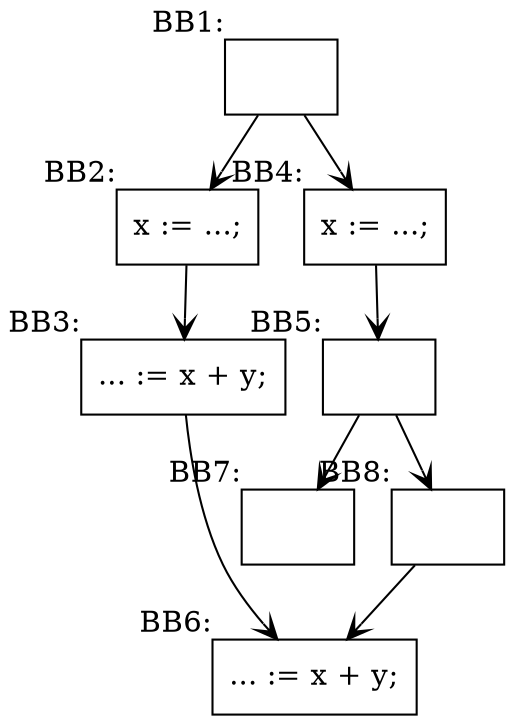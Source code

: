 digraph G {
	node[shape=box;];
	edge[arrowhead=open;];

	BB1 [label=""; xlabel="BB1:";];
	BB2 [label="x := ...;\n"; xlabel="BB2:";];
	BB3 [label="... := x + y;\n"; xlabel="BB3:";];
	BB4 [label="x := ...;\n"; xlabel="BB4:";];
	BB5 [label=""; xlabel="BB5:";];
	BB6 [label="... := x + y;\n"; xlabel="BB6:";];
	BB7 [label=""; xlabel="BB7:";];
	BB8 [label=""; xlabel="BB8:";];

	BB1->BB2;
	BB1->BB4;
	BB2->BB3;
	BB3->BB6;
	BB4->BB5;
	BB5->BB7;
	BB5->BB8;
	BB8->BB6;
}
